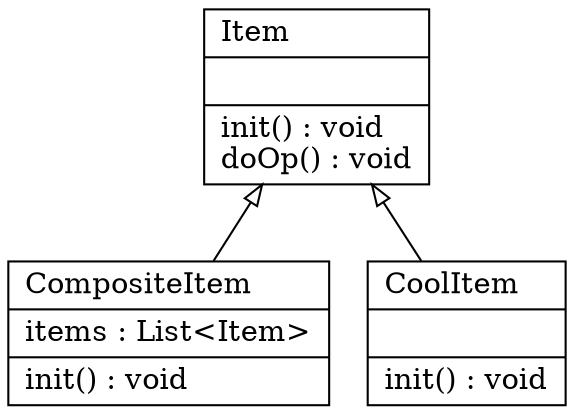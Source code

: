 digraph G {

fontname = "Bitstream Vera Sans"
fontsize = 8
rankdir=BT

node [shape = "record" color = "#000000" fillcolor = "#000000" style=""]

ClassTCompositeItem [label = "{CompositeItem\l|items : List\<Item\>\l|init() : void\l}"]
node [shape = "record" color = "#000000" fillcolor = "#000000" style=""]

ClassTCoolItem [label = "{CoolItem\l||init() : void\l}"]
node [shape = "record" color = "#000000" fillcolor = "#000000" style=""]

ClassTItem [label = "{Item\l||init() : void\ldoOp() : void\l}"]
edge [arrowhead = "onormal" style = "solid" label = ""]

ClassTCompositeItem -> ClassTItem
edge [arrowhead = "onormal" style = "solid" label = ""]

ClassTCoolItem -> ClassTItem
}
